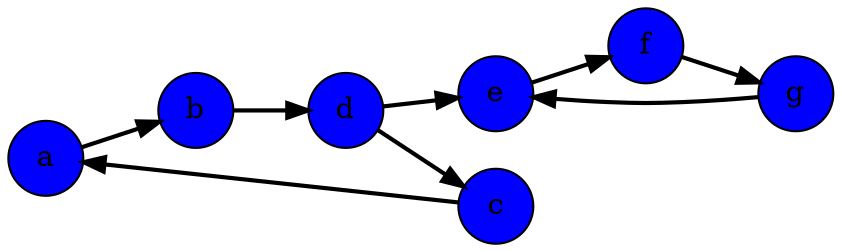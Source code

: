 digraph g {
	rankdir = LR;	node[shape=circle style=filled];
	a[name="a", fillcolor="blue"];
	b[name="b", fillcolor="blue"];
	d[name="d", fillcolor="blue"];
	c[name="c", fillcolor="blue"];
	e[name="e", fillcolor="blue"];
	f[name="f", fillcolor="blue"];
	g[name="g", fillcolor="blue"];

	edge[dir = forward];
	a -> b[penwidth=2, color="black"];
	b -> d[penwidth=2, color="black"];
	d -> c[penwidth=2, color="black"];
	d -> e[penwidth=2, color="black"];
	c -> a[penwidth=2, color="black"];
	e -> f[penwidth=2, color="black"];
	f -> g[penwidth=2, color="black"];
	g -> e[penwidth=2, color="black"];
}
